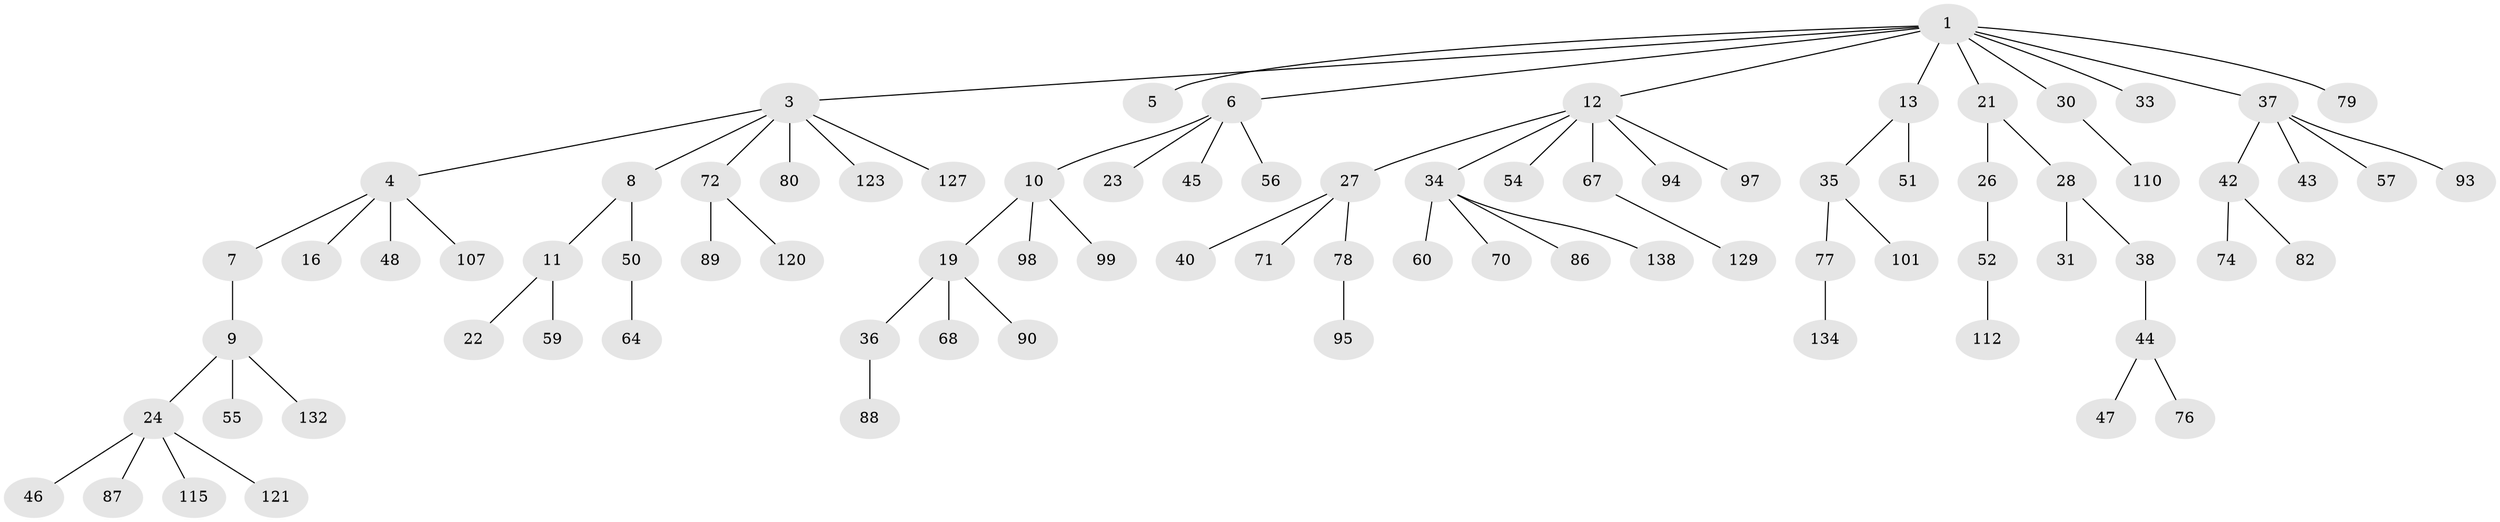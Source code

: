 // original degree distribution, {5: 0.02877697841726619, 7: 0.014388489208633094, 6: 0.02877697841726619, 2: 0.2302158273381295, 3: 0.1510791366906475, 1: 0.5107913669064749, 4: 0.03597122302158273}
// Generated by graph-tools (version 1.1) at 2025/19/03/04/25 18:19:23]
// undirected, 83 vertices, 82 edges
graph export_dot {
graph [start="1"]
  node [color=gray90,style=filled];
  1 [super="+2"];
  3 [super="+53+61+91"];
  4;
  5 [super="+65"];
  6 [super="+84"];
  7;
  8;
  9 [super="+62+20"];
  10 [super="+17+63"];
  11 [super="+14"];
  12 [super="+39+18+15+136+85"];
  13;
  16 [super="+114+29"];
  19;
  21 [super="+109"];
  22 [super="+32+25"];
  23;
  24 [super="+81"];
  26 [super="+117"];
  27 [super="+41"];
  28;
  30;
  31;
  33;
  34 [super="+58"];
  35 [super="+49"];
  36;
  37;
  38;
  40;
  42;
  43;
  44;
  45;
  46 [super="+66+75"];
  47 [super="+118+137"];
  48;
  50;
  51;
  52;
  54;
  55;
  56 [super="+102"];
  57;
  59 [super="+96"];
  60 [super="+69+139"];
  64;
  67;
  68;
  70;
  71;
  72;
  74 [super="+92"];
  76;
  77;
  78;
  79;
  80;
  82;
  86 [super="+128+103"];
  87;
  88;
  89;
  90;
  93;
  94 [super="+122"];
  95;
  97 [super="+100"];
  98 [super="+105"];
  99;
  101;
  107;
  110 [super="+111"];
  112;
  115;
  120;
  121;
  123 [super="+131"];
  127;
  129;
  132;
  134;
  138;
  1 -- 3;
  1 -- 13;
  1 -- 30;
  1 -- 79;
  1 -- 33;
  1 -- 5;
  1 -- 6;
  1 -- 37;
  1 -- 21;
  1 -- 12;
  3 -- 4;
  3 -- 8;
  3 -- 72;
  3 -- 123;
  3 -- 80;
  3 -- 127;
  4 -- 7;
  4 -- 16;
  4 -- 48;
  4 -- 107;
  6 -- 10;
  6 -- 23;
  6 -- 45;
  6 -- 56;
  7 -- 9;
  8 -- 11;
  8 -- 50;
  9 -- 55;
  9 -- 132;
  9 -- 24;
  10 -- 19;
  10 -- 98;
  10 -- 99;
  11 -- 59;
  11 -- 22;
  12 -- 34;
  12 -- 94;
  12 -- 67;
  12 -- 54;
  12 -- 97;
  12 -- 27;
  13 -- 35;
  13 -- 51;
  19 -- 36;
  19 -- 68;
  19 -- 90;
  21 -- 26;
  21 -- 28;
  24 -- 46;
  24 -- 115;
  24 -- 121;
  24 -- 87;
  26 -- 52;
  27 -- 40;
  27 -- 78;
  27 -- 71;
  28 -- 31;
  28 -- 38;
  30 -- 110;
  34 -- 60;
  34 -- 70;
  34 -- 86;
  34 -- 138;
  35 -- 77;
  35 -- 101;
  36 -- 88;
  37 -- 42;
  37 -- 43;
  37 -- 57;
  37 -- 93;
  38 -- 44;
  42 -- 74;
  42 -- 82;
  44 -- 47;
  44 -- 76;
  50 -- 64;
  52 -- 112;
  67 -- 129;
  72 -- 89;
  72 -- 120;
  77 -- 134;
  78 -- 95;
}
